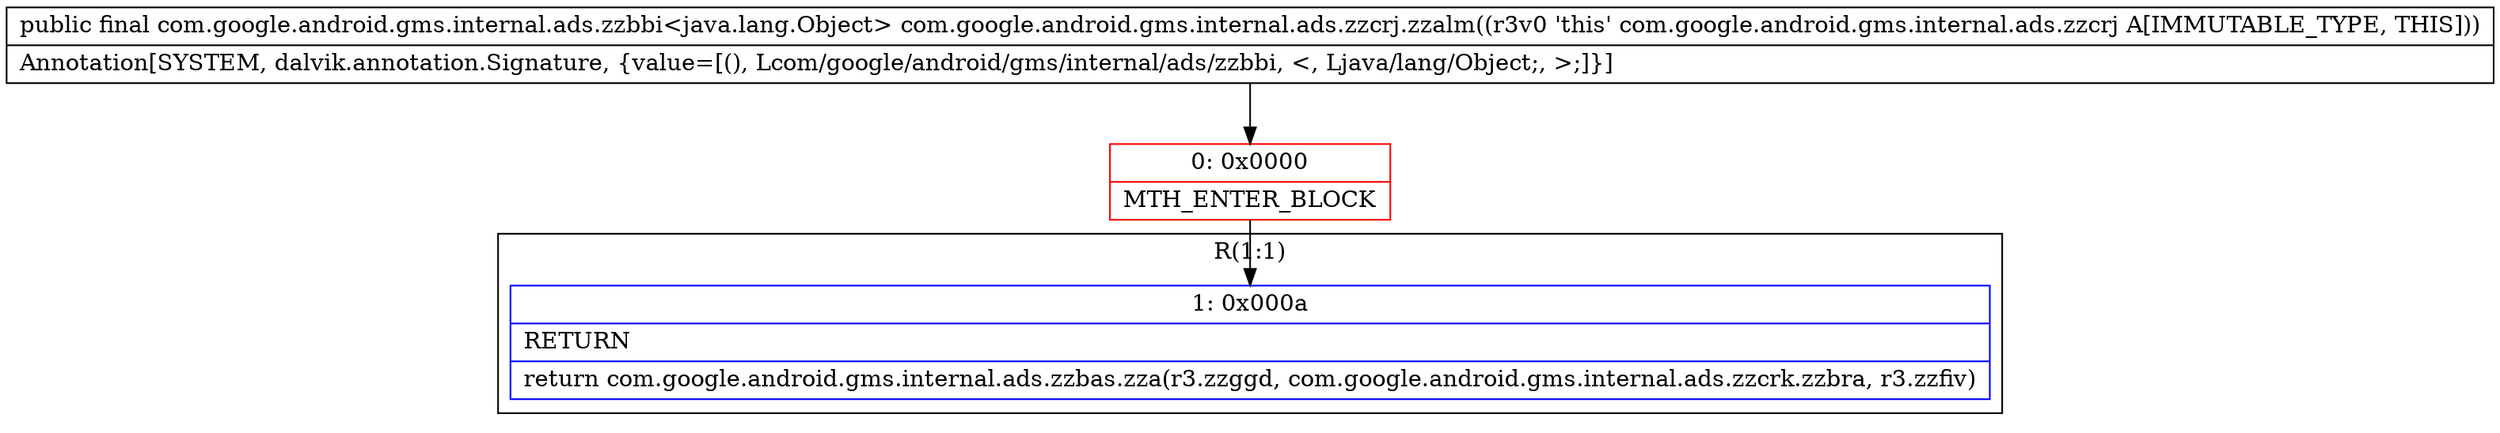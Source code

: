 digraph "CFG forcom.google.android.gms.internal.ads.zzcrj.zzalm()Lcom\/google\/android\/gms\/internal\/ads\/zzbbi;" {
subgraph cluster_Region_2136075522 {
label = "R(1:1)";
node [shape=record,color=blue];
Node_1 [shape=record,label="{1\:\ 0x000a|RETURN\l|return com.google.android.gms.internal.ads.zzbas.zza(r3.zzggd, com.google.android.gms.internal.ads.zzcrk.zzbra, r3.zzfiv)\l}"];
}
Node_0 [shape=record,color=red,label="{0\:\ 0x0000|MTH_ENTER_BLOCK\l}"];
MethodNode[shape=record,label="{public final com.google.android.gms.internal.ads.zzbbi\<java.lang.Object\> com.google.android.gms.internal.ads.zzcrj.zzalm((r3v0 'this' com.google.android.gms.internal.ads.zzcrj A[IMMUTABLE_TYPE, THIS]))  | Annotation[SYSTEM, dalvik.annotation.Signature, \{value=[(), Lcom\/google\/android\/gms\/internal\/ads\/zzbbi, \<, Ljava\/lang\/Object;, \>;]\}]\l}"];
MethodNode -> Node_0;
Node_0 -> Node_1;
}

